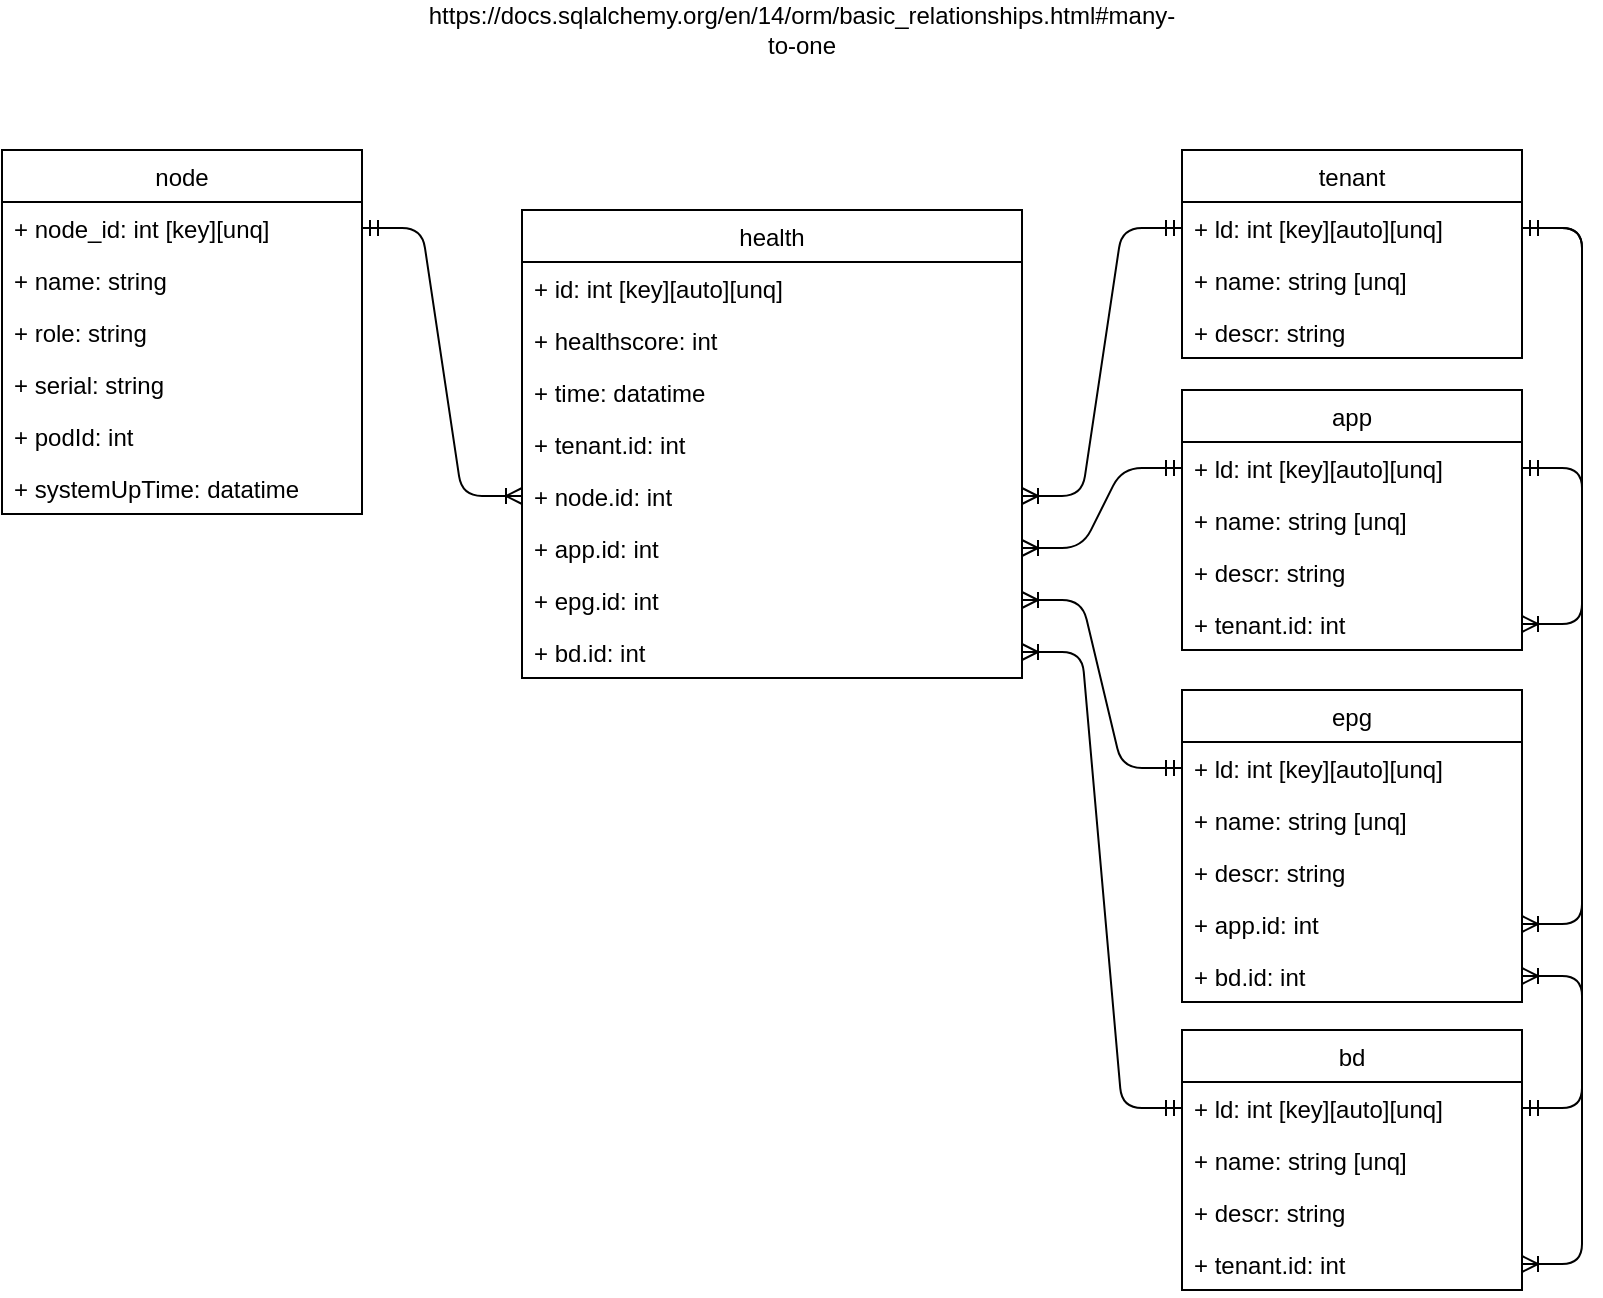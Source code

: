 <mxfile version="14.1.8" type="device" pages="2"><diagram id="C5RBs43oDa-KdzZeNtuy" name="Page-1"><mxGraphModel dx="868" dy="531" grid="1" gridSize="10" guides="1" tooltips="1" connect="1" arrows="1" fold="1" page="1" pageScale="1" pageWidth="827" pageHeight="1169" math="0" shadow="0"><root><mxCell id="WIyWlLk6GJQsqaUBKTNV-0"/><mxCell id="WIyWlLk6GJQsqaUBKTNV-1" parent="WIyWlLk6GJQsqaUBKTNV-0"/><mxCell id="ddPzQo8KcSWWM5uwBzxw-0" value="tenant" style="swimlane;fontStyle=0;childLayout=stackLayout;horizontal=1;startSize=26;fillColor=none;horizontalStack=0;resizeParent=1;resizeParentMax=0;resizeLast=0;collapsible=1;marginBottom=0;" parent="WIyWlLk6GJQsqaUBKTNV-1" vertex="1"><mxGeometry x="630" y="100" width="170" height="104" as="geometry"/></mxCell><mxCell id="ddPzQo8KcSWWM5uwBzxw-1" value="+ ld: int [key][auto][unq]" style="text;strokeColor=none;fillColor=none;align=left;verticalAlign=top;spacingLeft=4;spacingRight=4;overflow=hidden;rotatable=0;points=[[0,0.5],[1,0.5]];portConstraint=eastwest;" parent="ddPzQo8KcSWWM5uwBzxw-0" vertex="1"><mxGeometry y="26" width="170" height="26" as="geometry"/></mxCell><mxCell id="ddPzQo8KcSWWM5uwBzxw-2" value="+ name: string [unq]" style="text;strokeColor=none;fillColor=none;align=left;verticalAlign=top;spacingLeft=4;spacingRight=4;overflow=hidden;rotatable=0;points=[[0,0.5],[1,0.5]];portConstraint=eastwest;" parent="ddPzQo8KcSWWM5uwBzxw-0" vertex="1"><mxGeometry y="52" width="170" height="26" as="geometry"/></mxCell><mxCell id="ddPzQo8KcSWWM5uwBzxw-3" value="+ descr: string" style="text;strokeColor=none;fillColor=none;align=left;verticalAlign=top;spacingLeft=4;spacingRight=4;overflow=hidden;rotatable=0;points=[[0,0.5],[1,0.5]];portConstraint=eastwest;" parent="ddPzQo8KcSWWM5uwBzxw-0" vertex="1"><mxGeometry y="78" width="170" height="26" as="geometry"/></mxCell><mxCell id="F-f1zTko1xVjlr15sMWr-0" value="health" style="swimlane;fontStyle=0;childLayout=stackLayout;horizontal=1;startSize=26;fillColor=none;horizontalStack=0;resizeParent=1;resizeParentMax=0;resizeLast=0;collapsible=1;marginBottom=0;" parent="WIyWlLk6GJQsqaUBKTNV-1" vertex="1"><mxGeometry x="300" y="130" width="250" height="234" as="geometry"/></mxCell><mxCell id="F-f1zTko1xVjlr15sMWr-1" value="+ id: int [key][auto][unq]" style="text;strokeColor=none;fillColor=none;align=left;verticalAlign=top;spacingLeft=4;spacingRight=4;overflow=hidden;rotatable=0;points=[[0,0.5],[1,0.5]];portConstraint=eastwest;" parent="F-f1zTko1xVjlr15sMWr-0" vertex="1"><mxGeometry y="26" width="250" height="26" as="geometry"/></mxCell><mxCell id="F-f1zTko1xVjlr15sMWr-2" value="+ healthscore: int" style="text;strokeColor=none;fillColor=none;align=left;verticalAlign=top;spacingLeft=4;spacingRight=4;overflow=hidden;rotatable=0;points=[[0,0.5],[1,0.5]];portConstraint=eastwest;" parent="F-f1zTko1xVjlr15sMWr-0" vertex="1"><mxGeometry y="52" width="250" height="26" as="geometry"/></mxCell><mxCell id="F-f1zTko1xVjlr15sMWr-5" value="+ time: datatime" style="text;strokeColor=none;fillColor=none;align=left;verticalAlign=top;spacingLeft=4;spacingRight=4;overflow=hidden;rotatable=0;points=[[0,0.5],[1,0.5]];portConstraint=eastwest;" parent="F-f1zTko1xVjlr15sMWr-0" vertex="1"><mxGeometry y="78" width="250" height="26" as="geometry"/></mxCell><mxCell id="F-f1zTko1xVjlr15sMWr-4" value="+ tenant.id: int" style="text;strokeColor=none;fillColor=none;align=left;verticalAlign=top;spacingLeft=4;spacingRight=4;overflow=hidden;rotatable=0;points=[[0,0.5],[1,0.5]];portConstraint=eastwest;" parent="F-f1zTko1xVjlr15sMWr-0" vertex="1"><mxGeometry y="104" width="250" height="26" as="geometry"/></mxCell><mxCell id="F-f1zTko1xVjlr15sMWr-22" value="+ node.id: int" style="text;strokeColor=none;fillColor=none;align=left;verticalAlign=top;spacingLeft=4;spacingRight=4;overflow=hidden;rotatable=0;points=[[0,0.5],[1,0.5]];portConstraint=eastwest;" parent="F-f1zTko1xVjlr15sMWr-0" vertex="1"><mxGeometry y="130" width="250" height="26" as="geometry"/></mxCell><mxCell id="dQs2HiJpkfnPpJVC-9Py-6" value="+ app.id: int" style="text;strokeColor=none;fillColor=none;align=left;verticalAlign=top;spacingLeft=4;spacingRight=4;overflow=hidden;rotatable=0;points=[[0,0.5],[1,0.5]];portConstraint=eastwest;" parent="F-f1zTko1xVjlr15sMWr-0" vertex="1"><mxGeometry y="156" width="250" height="26" as="geometry"/></mxCell><mxCell id="dQs2HiJpkfnPpJVC-9Py-15" value="+ epg.id: int" style="text;strokeColor=none;fillColor=none;align=left;verticalAlign=top;spacingLeft=4;spacingRight=4;overflow=hidden;rotatable=0;points=[[0,0.5],[1,0.5]];portConstraint=eastwest;" parent="F-f1zTko1xVjlr15sMWr-0" vertex="1"><mxGeometry y="182" width="250" height="26" as="geometry"/></mxCell><mxCell id="dQs2HiJpkfnPpJVC-9Py-24" value="+ bd.id: int" style="text;strokeColor=none;fillColor=none;align=left;verticalAlign=top;spacingLeft=4;spacingRight=4;overflow=hidden;rotatable=0;points=[[0,0.5],[1,0.5]];portConstraint=eastwest;" parent="F-f1zTko1xVjlr15sMWr-0" vertex="1"><mxGeometry y="208" width="250" height="26" as="geometry"/></mxCell><mxCell id="F-f1zTko1xVjlr15sMWr-7" value="node" style="swimlane;fontStyle=0;childLayout=stackLayout;horizontal=1;startSize=26;fillColor=none;horizontalStack=0;resizeParent=1;resizeParentMax=0;resizeLast=0;collapsible=1;marginBottom=0;" parent="WIyWlLk6GJQsqaUBKTNV-1" vertex="1"><mxGeometry x="40" y="100" width="180" height="182" as="geometry"/></mxCell><mxCell id="F-f1zTko1xVjlr15sMWr-8" value="+ node_id: int [key][unq]" style="text;strokeColor=none;fillColor=none;align=left;verticalAlign=top;spacingLeft=4;spacingRight=4;overflow=hidden;rotatable=0;points=[[0,0.5],[1,0.5]];portConstraint=eastwest;" parent="F-f1zTko1xVjlr15sMWr-7" vertex="1"><mxGeometry y="26" width="180" height="26" as="geometry"/></mxCell><mxCell id="F-f1zTko1xVjlr15sMWr-9" value="+ name: string" style="text;strokeColor=none;fillColor=none;align=left;verticalAlign=top;spacingLeft=4;spacingRight=4;overflow=hidden;rotatable=0;points=[[0,0.5],[1,0.5]];portConstraint=eastwest;" parent="F-f1zTko1xVjlr15sMWr-7" vertex="1"><mxGeometry y="52" width="180" height="26" as="geometry"/></mxCell><mxCell id="F-f1zTko1xVjlr15sMWr-10" value="+ role: string" style="text;strokeColor=none;fillColor=none;align=left;verticalAlign=top;spacingLeft=4;spacingRight=4;overflow=hidden;rotatable=0;points=[[0,0.5],[1,0.5]];portConstraint=eastwest;" parent="F-f1zTko1xVjlr15sMWr-7" vertex="1"><mxGeometry y="78" width="180" height="26" as="geometry"/></mxCell><mxCell id="F-f1zTko1xVjlr15sMWr-13" value="+ serial: string" style="text;strokeColor=none;fillColor=none;align=left;verticalAlign=top;spacingLeft=4;spacingRight=4;overflow=hidden;rotatable=0;points=[[0,0.5],[1,0.5]];portConstraint=eastwest;" parent="F-f1zTko1xVjlr15sMWr-7" vertex="1"><mxGeometry y="104" width="180" height="26" as="geometry"/></mxCell><mxCell id="F-f1zTko1xVjlr15sMWr-16" value="+ podId: int" style="text;strokeColor=none;fillColor=none;align=left;verticalAlign=top;spacingLeft=4;spacingRight=4;overflow=hidden;rotatable=0;points=[[0,0.5],[1,0.5]];portConstraint=eastwest;" parent="F-f1zTko1xVjlr15sMWr-7" vertex="1"><mxGeometry y="130" width="180" height="26" as="geometry"/></mxCell><mxCell id="F-f1zTko1xVjlr15sMWr-14" value="+ systemUpTime: datatime" style="text;strokeColor=none;fillColor=none;align=left;verticalAlign=top;spacingLeft=4;spacingRight=4;overflow=hidden;rotatable=0;points=[[0,0.5],[1,0.5]];portConstraint=eastwest;" parent="F-f1zTko1xVjlr15sMWr-7" vertex="1"><mxGeometry y="156" width="180" height="26" as="geometry"/></mxCell><mxCell id="F-f1zTko1xVjlr15sMWr-19" value="" style="edgeStyle=entityRelationEdgeStyle;fontSize=12;html=1;endArrow=ERoneToMany;startArrow=ERmandOne;" parent="WIyWlLk6GJQsqaUBKTNV-1" source="F-f1zTko1xVjlr15sMWr-8" target="F-f1zTko1xVjlr15sMWr-22" edge="1"><mxGeometry width="100" height="100" relative="1" as="geometry"><mxPoint x="640" y="237.0" as="sourcePoint"/><mxPoint x="570" y="229" as="targetPoint"/></mxGeometry></mxCell><UserObject label="https://docs.sqlalchemy.org/en/14/orm/basic_relationships.html#many-to-one" link="https://docs.sqlalchemy.org/en/14/orm/basic_relationships.html#many-to-one" id="F-f1zTko1xVjlr15sMWr-21"><mxCell style="text;html=1;strokeColor=none;fillColor=none;align=center;verticalAlign=middle;whiteSpace=wrap;rounded=0;" parent="WIyWlLk6GJQsqaUBKTNV-1" vertex="1"><mxGeometry x="420" y="30" width="40" height="20" as="geometry"/></mxCell></UserObject><mxCell id="F-f1zTko1xVjlr15sMWr-23" value="" style="edgeStyle=entityRelationEdgeStyle;fontSize=12;html=1;endArrow=ERoneToMany;startArrow=ERmandOne;" parent="WIyWlLk6GJQsqaUBKTNV-1" source="ddPzQo8KcSWWM5uwBzxw-1" target="F-f1zTko1xVjlr15sMWr-22" edge="1"><mxGeometry width="100" height="100" relative="1" as="geometry"><mxPoint x="240.0" y="107.0" as="sourcePoint"/><mxPoint x="320" y="359" as="targetPoint"/></mxGeometry></mxCell><mxCell id="dQs2HiJpkfnPpJVC-9Py-0" value="app" style="swimlane;fontStyle=0;childLayout=stackLayout;horizontal=1;startSize=26;fillColor=none;horizontalStack=0;resizeParent=1;resizeParentMax=0;resizeLast=0;collapsible=1;marginBottom=0;" parent="WIyWlLk6GJQsqaUBKTNV-1" vertex="1"><mxGeometry x="630" y="220" width="170" height="130" as="geometry"/></mxCell><mxCell id="dQs2HiJpkfnPpJVC-9Py-1" value="+ ld: int [key][auto][unq]" style="text;strokeColor=none;fillColor=none;align=left;verticalAlign=top;spacingLeft=4;spacingRight=4;overflow=hidden;rotatable=0;points=[[0,0.5],[1,0.5]];portConstraint=eastwest;" parent="dQs2HiJpkfnPpJVC-9Py-0" vertex="1"><mxGeometry y="26" width="170" height="26" as="geometry"/></mxCell><mxCell id="dQs2HiJpkfnPpJVC-9Py-2" value="+ name: string [unq]" style="text;strokeColor=none;fillColor=none;align=left;verticalAlign=top;spacingLeft=4;spacingRight=4;overflow=hidden;rotatable=0;points=[[0,0.5],[1,0.5]];portConstraint=eastwest;" parent="dQs2HiJpkfnPpJVC-9Py-0" vertex="1"><mxGeometry y="52" width="170" height="26" as="geometry"/></mxCell><mxCell id="dQs2HiJpkfnPpJVC-9Py-3" value="+ descr: string" style="text;strokeColor=none;fillColor=none;align=left;verticalAlign=top;spacingLeft=4;spacingRight=4;overflow=hidden;rotatable=0;points=[[0,0.5],[1,0.5]];portConstraint=eastwest;" parent="dQs2HiJpkfnPpJVC-9Py-0" vertex="1"><mxGeometry y="78" width="170" height="26" as="geometry"/></mxCell><mxCell id="dQs2HiJpkfnPpJVC-9Py-4" value="+ tenant.id: int" style="text;strokeColor=none;fillColor=none;align=left;verticalAlign=top;spacingLeft=4;spacingRight=4;overflow=hidden;rotatable=0;points=[[0,0.5],[1,0.5]];portConstraint=eastwest;" parent="dQs2HiJpkfnPpJVC-9Py-0" vertex="1"><mxGeometry y="104" width="170" height="26" as="geometry"/></mxCell><mxCell id="dQs2HiJpkfnPpJVC-9Py-5" value="" style="edgeStyle=entityRelationEdgeStyle;fontSize=12;html=1;endArrow=ERoneToMany;startArrow=ERmandOne;" parent="WIyWlLk6GJQsqaUBKTNV-1" source="ddPzQo8KcSWWM5uwBzxw-1" target="dQs2HiJpkfnPpJVC-9Py-4" edge="1"><mxGeometry width="100" height="100" relative="1" as="geometry"><mxPoint x="640" y="149" as="sourcePoint"/><mxPoint x="560" y="283" as="targetPoint"/></mxGeometry></mxCell><mxCell id="dQs2HiJpkfnPpJVC-9Py-7" value="epg" style="swimlane;fontStyle=0;childLayout=stackLayout;horizontal=1;startSize=26;fillColor=none;horizontalStack=0;resizeParent=1;resizeParentMax=0;resizeLast=0;collapsible=1;marginBottom=0;" parent="WIyWlLk6GJQsqaUBKTNV-1" vertex="1"><mxGeometry x="630" y="370" width="170" height="156" as="geometry"/></mxCell><mxCell id="dQs2HiJpkfnPpJVC-9Py-8" value="+ ld: int [key][auto][unq]" style="text;strokeColor=none;fillColor=none;align=left;verticalAlign=top;spacingLeft=4;spacingRight=4;overflow=hidden;rotatable=0;points=[[0,0.5],[1,0.5]];portConstraint=eastwest;" parent="dQs2HiJpkfnPpJVC-9Py-7" vertex="1"><mxGeometry y="26" width="170" height="26" as="geometry"/></mxCell><mxCell id="dQs2HiJpkfnPpJVC-9Py-9" value="+ name: string [unq]" style="text;strokeColor=none;fillColor=none;align=left;verticalAlign=top;spacingLeft=4;spacingRight=4;overflow=hidden;rotatable=0;points=[[0,0.5],[1,0.5]];portConstraint=eastwest;" parent="dQs2HiJpkfnPpJVC-9Py-7" vertex="1"><mxGeometry y="52" width="170" height="26" as="geometry"/></mxCell><mxCell id="dQs2HiJpkfnPpJVC-9Py-10" value="+ descr: string" style="text;strokeColor=none;fillColor=none;align=left;verticalAlign=top;spacingLeft=4;spacingRight=4;overflow=hidden;rotatable=0;points=[[0,0.5],[1,0.5]];portConstraint=eastwest;" parent="dQs2HiJpkfnPpJVC-9Py-7" vertex="1"><mxGeometry y="78" width="170" height="26" as="geometry"/></mxCell><mxCell id="dQs2HiJpkfnPpJVC-9Py-11" value="+ app.id: int" style="text;strokeColor=none;fillColor=none;align=left;verticalAlign=top;spacingLeft=4;spacingRight=4;overflow=hidden;rotatable=0;points=[[0,0.5],[1,0.5]];portConstraint=eastwest;" parent="dQs2HiJpkfnPpJVC-9Py-7" vertex="1"><mxGeometry y="104" width="170" height="26" as="geometry"/></mxCell><mxCell id="dQs2HiJpkfnPpJVC-9Py-22" value="+ bd.id: int" style="text;strokeColor=none;fillColor=none;align=left;verticalAlign=top;spacingLeft=4;spacingRight=4;overflow=hidden;rotatable=0;points=[[0,0.5],[1,0.5]];portConstraint=eastwest;" parent="dQs2HiJpkfnPpJVC-9Py-7" vertex="1"><mxGeometry y="130" width="170" height="26" as="geometry"/></mxCell><mxCell id="dQs2HiJpkfnPpJVC-9Py-12" value="" style="edgeStyle=entityRelationEdgeStyle;fontSize=12;html=1;endArrow=ERoneToMany;startArrow=ERmandOne;" parent="WIyWlLk6GJQsqaUBKTNV-1" source="dQs2HiJpkfnPpJVC-9Py-1" target="dQs2HiJpkfnPpJVC-9Py-6" edge="1"><mxGeometry width="100" height="100" relative="1" as="geometry"><mxPoint x="640" y="149" as="sourcePoint"/><mxPoint x="560" y="283" as="targetPoint"/></mxGeometry></mxCell><mxCell id="dQs2HiJpkfnPpJVC-9Py-13" value="" style="edgeStyle=entityRelationEdgeStyle;fontSize=12;html=1;endArrow=ERoneToMany;startArrow=ERmandOne;" parent="WIyWlLk6GJQsqaUBKTNV-1" source="dQs2HiJpkfnPpJVC-9Py-1" target="dQs2HiJpkfnPpJVC-9Py-11" edge="1"><mxGeometry width="100" height="100" relative="1" as="geometry"><mxPoint x="650" y="159" as="sourcePoint"/><mxPoint x="570" y="293" as="targetPoint"/></mxGeometry></mxCell><mxCell id="dQs2HiJpkfnPpJVC-9Py-16" value="" style="edgeStyle=entityRelationEdgeStyle;fontSize=12;html=1;endArrow=ERoneToMany;startArrow=ERmandOne;" parent="WIyWlLk6GJQsqaUBKTNV-1" source="dQs2HiJpkfnPpJVC-9Py-8" target="dQs2HiJpkfnPpJVC-9Py-15" edge="1"><mxGeometry width="100" height="100" relative="1" as="geometry"><mxPoint x="640" y="339" as="sourcePoint"/><mxPoint x="560" y="309" as="targetPoint"/></mxGeometry></mxCell><mxCell id="dQs2HiJpkfnPpJVC-9Py-17" value="bd" style="swimlane;fontStyle=0;childLayout=stackLayout;horizontal=1;startSize=26;fillColor=none;horizontalStack=0;resizeParent=1;resizeParentMax=0;resizeLast=0;collapsible=1;marginBottom=0;" parent="WIyWlLk6GJQsqaUBKTNV-1" vertex="1"><mxGeometry x="630" y="540" width="170" height="130" as="geometry"/></mxCell><mxCell id="dQs2HiJpkfnPpJVC-9Py-18" value="+ ld: int [key][auto][unq]" style="text;strokeColor=none;fillColor=none;align=left;verticalAlign=top;spacingLeft=4;spacingRight=4;overflow=hidden;rotatable=0;points=[[0,0.5],[1,0.5]];portConstraint=eastwest;" parent="dQs2HiJpkfnPpJVC-9Py-17" vertex="1"><mxGeometry y="26" width="170" height="26" as="geometry"/></mxCell><mxCell id="dQs2HiJpkfnPpJVC-9Py-19" value="+ name: string [unq]" style="text;strokeColor=none;fillColor=none;align=left;verticalAlign=top;spacingLeft=4;spacingRight=4;overflow=hidden;rotatable=0;points=[[0,0.5],[1,0.5]];portConstraint=eastwest;" parent="dQs2HiJpkfnPpJVC-9Py-17" vertex="1"><mxGeometry y="52" width="170" height="26" as="geometry"/></mxCell><mxCell id="dQs2HiJpkfnPpJVC-9Py-20" value="+ descr: string" style="text;strokeColor=none;fillColor=none;align=left;verticalAlign=top;spacingLeft=4;spacingRight=4;overflow=hidden;rotatable=0;points=[[0,0.5],[1,0.5]];portConstraint=eastwest;" parent="dQs2HiJpkfnPpJVC-9Py-17" vertex="1"><mxGeometry y="78" width="170" height="26" as="geometry"/></mxCell><mxCell id="dQs2HiJpkfnPpJVC-9Py-26" value="+ tenant.id: int" style="text;strokeColor=none;fillColor=none;align=left;verticalAlign=top;spacingLeft=4;spacingRight=4;overflow=hidden;rotatable=0;points=[[0,0.5],[1,0.5]];portConstraint=eastwest;" parent="dQs2HiJpkfnPpJVC-9Py-17" vertex="1"><mxGeometry y="104" width="170" height="26" as="geometry"/></mxCell><mxCell id="dQs2HiJpkfnPpJVC-9Py-23" value="" style="edgeStyle=entityRelationEdgeStyle;fontSize=12;html=1;endArrow=ERoneToMany;startArrow=ERmandOne;" parent="WIyWlLk6GJQsqaUBKTNV-1" source="dQs2HiJpkfnPpJVC-9Py-18" target="dQs2HiJpkfnPpJVC-9Py-22" edge="1"><mxGeometry width="100" height="100" relative="1" as="geometry"><mxPoint x="830" y="590" as="sourcePoint"/><mxPoint x="560" y="335" as="targetPoint"/></mxGeometry></mxCell><mxCell id="dQs2HiJpkfnPpJVC-9Py-25" value="" style="edgeStyle=entityRelationEdgeStyle;fontSize=12;html=1;endArrow=ERoneToMany;startArrow=ERmandOne;" parent="WIyWlLk6GJQsqaUBKTNV-1" source="dQs2HiJpkfnPpJVC-9Py-18" target="dQs2HiJpkfnPpJVC-9Py-24" edge="1"><mxGeometry width="100" height="100" relative="1" as="geometry"><mxPoint x="640" y="419" as="sourcePoint"/><mxPoint x="560" y="335" as="targetPoint"/></mxGeometry></mxCell><mxCell id="dQs2HiJpkfnPpJVC-9Py-27" value="" style="edgeStyle=entityRelationEdgeStyle;fontSize=12;html=1;endArrow=ERoneToMany;startArrow=ERmandOne;" parent="WIyWlLk6GJQsqaUBKTNV-1" source="ddPzQo8KcSWWM5uwBzxw-1" target="dQs2HiJpkfnPpJVC-9Py-26" edge="1"><mxGeometry width="100" height="100" relative="1" as="geometry"><mxPoint x="810" y="149" as="sourcePoint"/><mxPoint x="810" y="347" as="targetPoint"/></mxGeometry></mxCell></root></mxGraphModel></diagram><diagram id="mFvke2iooPdrAKomNbjx" name="Strona-2"><mxGraphModel dx="1422" dy="809" grid="1" gridSize="10" guides="1" tooltips="1" connect="1" arrows="1" fold="1" page="1" pageScale="1" pageWidth="827" pageHeight="1169" math="0" shadow="0"><root><mxCell id="MEU5Pm1MEcLmOFpffqCO-0"/><mxCell id="MEU5Pm1MEcLmOFpffqCO-1" parent="MEU5Pm1MEcLmOFpffqCO-0"/></root></mxGraphModel></diagram></mxfile>